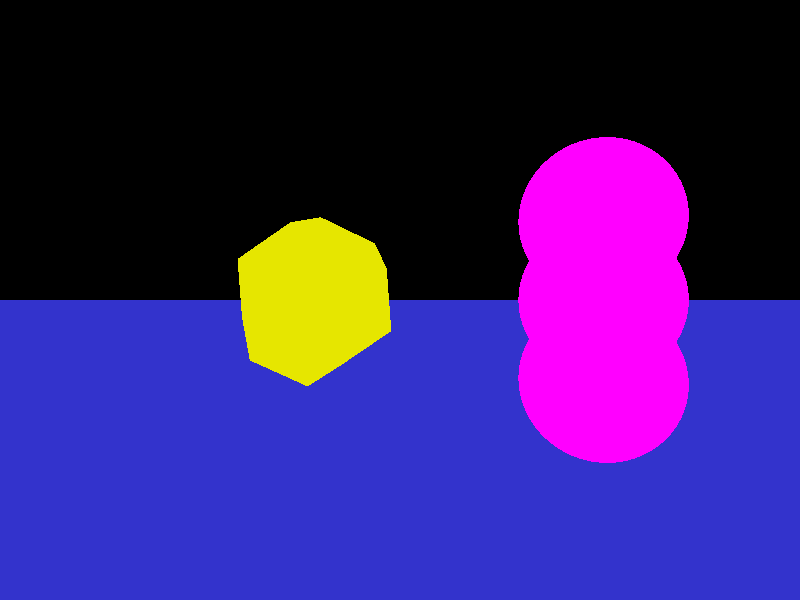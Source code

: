 
camera {
    location  <0, 0, 14>
        up        <0,  1,  0>
        right     <1.33333, 0,  0>
        look_at   <0, 0, 0>
}


light_source {<-100, 100, 100> color rgb <1.5, 1.5, 1.5>}

sphere { <0, 0, 0>, 2
    pigment { color rgb <1.0, 0.0, 1.0>}
    finish {ambient 0.2 diffuse 0.4 reflection 0.2}
    translate <-5, 2, -1>
}

sphere { <0, 0, 0>, 2
    pigment { color rgb <1.0, 0.0, 1.0>}
    finish {ambient 0.0 diffuse 0.0}
    translate <-5, 0, -1>
}

sphere { <0, 0, 0>, 2
    pigment { color rgb <1.0, 0.0, 1.0>}
    finish {ambient 0.0 diffuse 0.8 reflection 0.8}
    translate <-5, -2, -1>
}

triangle {
    <-0.57735, 0.18759, 0.7946499999999999>,
        <-0.35682, -0.49112, 0.7946499999999999>,
        <0.35682, -0.49112, 0.7946499999999999>
            pigment {color rgb <0.9, 0.9, 0.0>}
    finish {ambient 0.4 diffuse 0.1}
    scale <2, 2, 2>
        rotate <-20, 0, 0>
        rotate <0, 20, 0>
        translate< 2, 0, 0 >
}

triangle {
    <0.57735, 0.18759, 0.7946499999999999>,
        <0., 0.6070600000000001, 0.794649999999999>,
        <-0.57735, 0.18759, 0.7946499999999999>
            pigment {color rgb <0.9, 0.9, 0.0>}
    finish {ambient 0.4 diffuse 0.1}
    scale <2, 2, 2>
        rotate <-20, 0, 0>
        rotate <0, 20, 0>
        translate< 2, 0, 0 >
}

triangle {
    <0.57735, 0.18759, 0.7946499999999999>,
        <-0.57735, 0.18759, 0.7946499999999999>,
        <0.35682, -0.49112, 0.7946499999999999>
            pigment {color rgb <0.9, 0.9, 0.0>}
    finish {ambient 0.4 diffuse 0.1}
    scale <2, 2, 2>
        rotate <-20, 0, 0>
        rotate <0, 20, 0>
        translate< 2, 0, 0 >
}


triangle {
    <0.57735, -0.7946499999999999, 0.18759>,
        <0.9341699999999999, -0.30353, -0.18759>,
        <0.9341699999999999, 0.30353, 0.18759>
            pigment {color rgb <0.9, 0.9, 0.0>}
    finish {ambient 0.4 diffuse 0.1}
    scale <2, 2, 2>
        rotate <-20, 0, 0>
        rotate <0, 20, 0>
        translate< 2, 0, 0 >
}

triangle {
    <0.57735, 0.18759, 0.7946499999999999>,
        <0.35682, -0.49112, 0.7946499999999999>,
        <0.57735, -0.7946499999999999, 0.18759>
            pigment {color rgb <0.9, 0.9, 0.0>}
    finish {ambient 0.4 diffuse 0.1}
    scale <2, 2, 2>
        rotate <-20, 0, 0>
        rotate <0, 20, 0>
        translate< 2, 0, 0 >
}

triangle {
    <0.57735, 0.18759, 0.7946499999999999>,
        <0.57735, -0.7946499999999999, 0.18759>,
        <0.9341699999999999, 0.30353, 0.18759>
            pigment {color rgb <0.9, 0.9, 0.0>}
    finish {ambient 0.4 diffuse 0.1}
    scale <2, 2, 2>
        rotate <-20, 0, 0>
        rotate <0, 20, 0>
        translate< 2, 0, 0 >
}


triangle {
    <0.9341699999999999, 0.30353, 0.18759>,
        <0.57735, 0.7946499999999999, -0.18759>,
        <0., 0.98225, 0.18759>
            pigment {color rgb <0.9, 0.9, 0.0>}
    finish {ambient 0.4 diffuse 0.1}
    scale <2, 2, 2>
        rotate <-20, 0, 0>
        rotate <0, 20, 0>
        translate< 2, 0, 0 >
}
triangle {
    <0., 0.6070600000000001, 0.7946499999999999>,
        <0.57735, 0.18759, 0.7946499999999999>,
        <0.9341699999999999, 0.30353, 0.18759>
            pigment {color rgb <0.9, 0.9, 0.0>}
    finish {ambient 0.4 diffuse 0.1}
    scale <2, 2, 2>
        rotate <-20, 0, 0>
        rotate <0, 20, 0>
        translate< 2, 0, 0 >
}
triangle {
    <0., 0.6070600000000001, 0.7946499999999999>,
        <0.9341699999999999, 0.30353, 0.18759>,
        <0., 0.98225, 0.18759>
            pigment {color rgb <0.9, 0.9, 0.0>}
    finish {ambient 0.4 diffuse 0.1}
    scale <2, 2, 2>
        rotate <-20, 0, 0>
        rotate <0, 20, 0>
        translate< 2, 0, 0 >
}

triangle {
    <0., 0.98225, 0.18759>,
        <-0.57735, 0.7946499999999999, -0.18759>,
        <-0.9341699999999999, 0.30353, 0.18759>
            pigment {color rgb <0.9, 0.9, 0.0>}
    finish {ambient 0.4 diffuse 0.1}
    scale <2, 2, 2>
        rotate <-20, 0, 0>
        rotate <0, 20, 0>
        translate< 2, 0, 0 >
}
triangle {
    <-0.57735, 0.18759, 0.7946499999999999>,
        <0., 0.6070600000000001, 0.7946499999999999>,
        <0., 0.98225, 0.18759>
            pigment {color rgb <0.9, 0.9, 0.0>}
    finish {ambient 0.4 diffuse 0.1}
    scale <2, 2, 2>
        rotate <-20, 0, 0>
        rotate <0, 20, 0>
        translate< 2, 0, 0 >
}
triangle {
    <-0.57735, 0.18759, 0.7946499999999999>,
        <0., 0.98225, 0.18759>,
        <-0.9341699999999999, 0.30353, 0.18759>
            pigment {color rgb <0.9, 0.9, 0.0>}
    finish {ambient 0.4 diffuse 0.1}
    scale <2, 2, 2>
        rotate <-20, 0, 0>
        rotate <0, 20, 0>
        translate< 2, 0, 0 >
}

triangle {
    <-0.9341699999999999, 0.30353, 0.18759>,
        <-0.9341699999999999, -0.30353, -0.18759>,
        <-0.57735, -0.7946499999999999, 0.18759>
            pigment {color rgb <0.9, 0.9, 0.0>}
    finish {ambient 0.4 diffuse 0.1}
    scale <2, 2, 2>
        rotate <-20, 0, 0>
        rotate <0, 20, 0>
        translate< 2, 0, 0 >
}
triangle {
    <-0.35682, -0.49112, 0.7946499999999999>,
        < -0.57735, 0.18759, 0.7946499999999999>,
        <-0.9341699999999999, 0.30353, 0.18759>
            pigment {color rgb <0.9, 0.9, 0.0>}
    finish {ambient 0.4 diffuse 0.1}
    scale <2, 2, 2>
        rotate <-20, 0, 0>
        rotate <0, 20, 0>
        translate< 2, 0, 0 >
}
triangle {
    <-0.35682, -0.49112, 0.7946499999999999>,
        <-0.9341699999999999, 0.30353, 0.18759>,
        <-0.57735, -0.7946499999999999, 0.18759>
            pigment {color rgb <0.9, 0.9, 0.0>}
    finish {ambient 0.4 diffuse 0.1}
    scale <2, 2, 2>
        rotate <-20, 0, 0>
        rotate <0, 20, 0>
        translate< 2, 0, 0 >
}

triangle {
    <-0.57735, -0.7946499999999999, 0.18759>,
        <0., -0.98225, -0.18759>,
        <0.57735, -0.7946499999999999, 0.18759>
            pigment {color rgb <0.9, 0.9, 0.0>}
    finish {ambient 0.4 diffuse 0.1}
    scale <2, 2, 2>
        rotate <-20, 0, 0>
        rotate <0, 20, 0>
        translate< 2, 0, 0 >
}
triangle {
    <0.35682, -0.49112, 0.7946499999999999>,
        <-0.35682, -0.49112, 0.7946499999999999>,
        <-0.57735, -0.7946499999999999, 0.18759>
            pigment {color rgb <0.9, 0.9, 0.0>}
    finish {ambient 0.4 diffuse 0.1}
    scale <2, 2, 2>
        rotate <-20, 0, 0>
        rotate <0, 20, 0>
        translate< 2, 0, 0 >
}
triangle {
    <0.35682, -0.49112, 0.7946499999999999>,
        <-0.57735, -0.7946499999999999, 0.18759>,
        <0.57735, -0.7946499999999999, 0.18759>
            pigment {color rgb <0.9, 0.9, 0.0>}
    finish {ambient 0.4 diffuse 0.1}
    scale <2, 2, 2>
        rotate <-20, 0, 0>
        rotate <0, 20, 0>
        translate< 2, 0, 0 >
}

triangle {
    <-0.57735, -0.18759, -0.7946499999999999>,
        <-0.35682, 0.49112, -0.7946499999999999>,
        <0.35682, 0.49112, -0.7946499999999999>
            pigment {color rgb <0.9, 0.9, 0.0>}
    finish {ambient 0.4 diffuse 0.1}
    scale <2, 2, 2>
        rotate <-20, 0, 0>
        rotate <0, 20, 0>
        translate< 2, 0, 0 >
}
triangle {
    <0.57735, -0.18759, -0.7946499999999999>,
        <0., -0.6070600000000001, -0.7946499999999999>,
        <-0.57735, -0.18759, -0.7946499999999999>
            pigment {color rgb <0.9, 0.9, 0.0>}
    finish {ambient 0.4 diffuse 0.1}
    scale <2, 2, 2>
        rotate <-20, 0, 0>
        rotate <0, 20, 0>
        translate< 2, 0, 0 >
}
triangle {
    <0.57735, -0.18759, -0.7946499999999999>,
        <-0.57735, -0.18759, -0.7946499999999999>,
        <0.35682, 0.49112, -0.7946499999999999>
            pigment {color rgb <0.9, 0.9, 0.0>}
    finish {ambient 0.4 diffuse 0.1}
    scale <2, 2, 2>
        rotate <-20, 0, 0>
        rotate <0, 20, 0>
        translate< 2, 0, 0 >
}

triangle {
    <0.57735, 0.7946499999999999, -0.18759>,
        <0.9341699999999999, 0.30353, 0.18759>,
        <0.9341699999999999, -0.30353, -0.18759>
            pigment {color rgb <0.9, 0.9, 0.0>}
    finish {ambient 0.4 diffuse 0.1}
    scale <2, 2, 2>
        rotate <-20, 0, 0>
        rotate <0, 20, 0>
        translate< 2, 0, 0 >
}
triangle {
    <0.57735, -0.18759, -0.7946499999999999>,
        <0.35682, 0.49112, -0.7946499999999999>,
        <0.57735, 0.7946499999999999, -0.18759>
            pigment {color rgb <0.9, 0.9, 0.0>}
    finish {ambient 0.4 diffuse 0.1}
    scale <2, 2, 2>
        rotate <-20, 0, 0>
        rotate <0, 20, 0>
        translate< 2, 0, 0 >
}
triangle {
    <0.57735, -0.18759, -0.7946499999999999>,
        <0.57735, 0.7946499999999999, -0.18759>,
        <0.9341699999999999, -0.30353, -0.18759>
            pigment {color rgb <0.9, 0.9, 0.0>}
    finish {ambient 0.4 diffuse 0.1}
    scale <2, 2, 2>
        rotate <-20, 0, 0>
        rotate <0, 20, 0>
        translate< 2, 0, 0 >
}


triangle {
    <0.9341699999999999, -0.30353, -0.18759>,
        <0.57735, -0.7946499999999999, 0.18759>,
        <0., -0.98225, -0.18759>
            pigment {color rgb <0.9, 0.9, 0.0>}
    finish {ambient 0.4 diffuse 0.1}
    scale <2, 2, 2>
        rotate <-20, 0, 0>
        rotate <0, 20, 0>
        translate< 2, 0, 0 >
}
triangle {
    <0., -0.6070600000000001, -0.7946499999999999>,
        <0.57735, -0.18759, -0.7946499999999999>,
        <0.9341699999999999, -0.30353, -0.18759>
            pigment {color rgb <0.9, 0.9, 0.0>}
    finish {ambient 0.4 diffuse 0.1}
    scale <2, 2, 2>
        rotate <-20, 0, 0>
        rotate <0, 20, 0>
        translate< 2, 0, 0 >
}

triangle {
    <0., -0.6070600000000001, -0.7946499999999999>,
        <0.9341699999999999, -0.30353, -0.18759>,
        <0., -0.98225, -0.18759>
            pigment {color rgb <0.9, 0.9, 0.0>}
    finish {ambient 0.4 diffuse 0.1}
    scale <2, 2, 2>
        rotate <-20, 0, 0>
        rotate <0, 20, 0>
        translate< 2, 0, 0 >
}


triangle {
    <0., -0.98225, -0.18759>,
        <-0.57735, -0.7946499999999999, 0.18759>,
        <-0.9341699999999999, -0.30353, -0.18759>
            pigment {color rgb <0.9, 0.9, 0.0>}
    finish {ambient 0.4 diffuse 0.1}
    scale <2, 2, 2>
        rotate <-20, 0, 0>
        rotate <0, 20, 0>
        translate< 2, 0, 0 >
}
triangle {
    <-0.57735, -0.18759, -0.7946499999999999>,
        <0., -0.6070600000000001, -0.7946499999999999>,
        <0., -0.98225, -0.18759>
            pigment {color rgb <0.9, 0.9, 0.0>}
    finish {ambient 0.4 diffuse 0.1}
    scale <2, 2, 2>
        rotate <-20, 0, 0>
        rotate <0, 20, 0>
        translate< 2, 0, 0 >
}
triangle {
    <-0.57735, -0.18759, -0.7946499999999999>,
        <0., -0.98225, -0.18759>,
        <-0.9341699999999999, -0.30353, -0.18759>
            pigment {color rgb <0.9, 0.9, 0.0>}
    finish {ambient 0.4 diffuse 0.1}
    scale <2, 2, 2>
        rotate <-20, 0, 0>
        rotate <0, 20, 0>
        translate< 2, 0, 0 >
}

triangle {
    <-0.9341699999999999, -0.30353, -0.18759>,
        <-0.9341699999999999, 0.30353, 0.18759>,
        <-0.57735, 0.7946499999999999, -0.18759>
            pigment {color rgb <0.9, 0.9, 0.0>}
    finish {ambient 0.4 diffuse 0.1}
    scale <2, 2, 2>
        rotate <-20, 0, 0>
        rotate <0, 20, 0>
        translate< 2, 0, 0 >
}
triangle {
    <-0.35682, 0.49112, -0.7946499999999999>,
        <-0.57735, -0.18759, -0.7946499999999999>,
        <-0.9341699999999999, -0.30353, -0.18759>
            pigment {color rgb <0.9, 0.9, 0.0>}
    finish {ambient 0.4 diffuse 0.1}
    scale <2, 2, 2>
        rotate <-20, 0, 0>
        rotate <0, 20, 0>
        translate< 2, 0, 0 >
}
triangle {
    <-0.35682, 0.49112, -0.7946499999999999>,
        <-0.9341699999999999, -0.30353, -0.18759>,
        <-0.57735, 0.7946499999999999, -0.18759>
            pigment {color rgb <0.9, 0.9, 0.0>}
    finish {ambient 0.4 diffuse 0.1}
    scale <2, 2, 2>
        rotate <-20, 0, 0>
        rotate <0, 20, 0>
        translate< 2, 0, 0 >
}

triangle {
    <-0.57735, 0.7946499999999999, -0.18759>,
        <0., 0.98225, 0.18759>,
        <0.57735, 0.7946499999999999, -0.18759>
            pigment {color rgb <0.9, 0.9, 0.0>}
    finish {ambient 0.4 diffuse 0.1}
    scale <2, 2, 2>
        rotate <-20, 0, 0>
        rotate <0, 20, 0>
        translate< 2, 0, 0 >
}
triangle {
    <0.35682, 0.49112, -0.7946499999999999>,
        <-0.35682, 0.49112, -0.7946499999999999>,
        <-0.57735, 0.7946499999999999, -0.18759>
            pigment {color rgb <0.9, 0.9, 0.0>}
    finish {ambient 0.4 diffuse 0.1}
    scale <2, 2, 2>
        rotate <-20, 0, 0>
        rotate <0, 20, 0>
        translate< 2, 0, 0 >
}
triangle {
    <0.35682, 0.49112, -0.7946499999999999>,
        <-0.57735, 0.7946499999999999, -0.18759>,
        <0.57735, 0.7946499999999999, -0.18759>
            pigment {color rgb <0.9, 0.9, 0.0>}
    finish {ambient 0.4 diffuse 0.1}
    scale <2, 2, 2>
        rotate <-20, 0, 0>
        rotate <0, 20, 0>
        translate< 2, 0, 0 >
}

plane {<0, 1, 0>, -4
    pigment {color rgb <0.2, 0.2, 0.8>}
    finish {ambient 0.4 diffuse 0.8}
}
